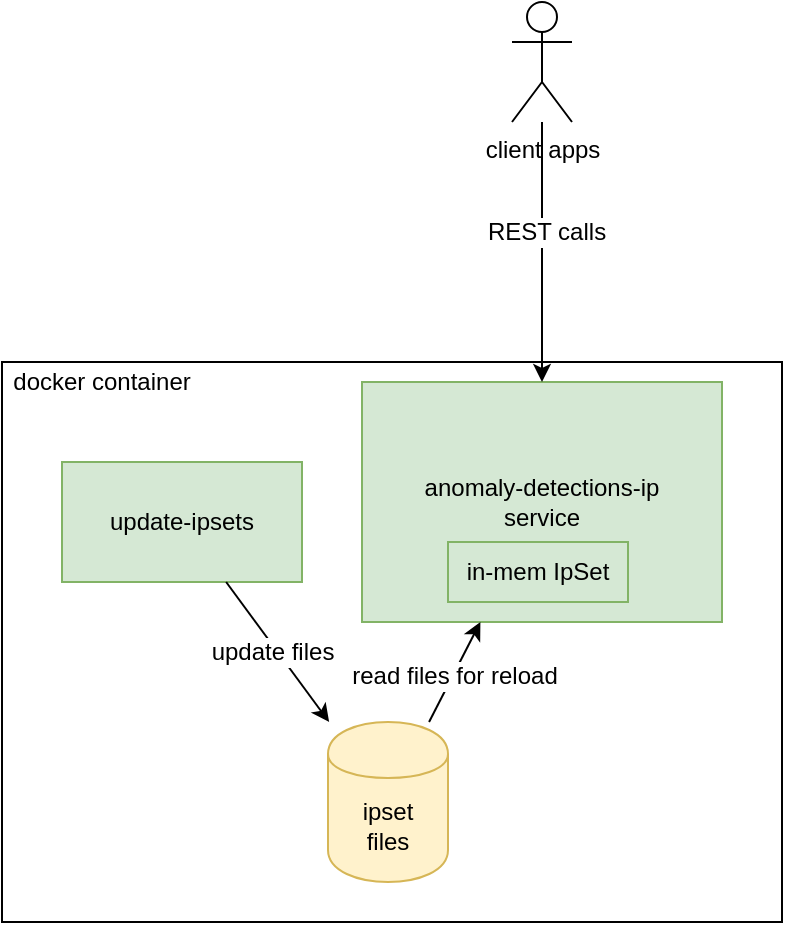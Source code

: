 <mxfile version="12.1.2" type="device" pages="1"><diagram id="s1MT7SttNW-ZMp3HY6S0" name="Page-1"><mxGraphModel dx="1383" dy="821" grid="1" gridSize="10" guides="1" tooltips="1" connect="1" arrows="1" fold="1" page="1" pageScale="1" pageWidth="827" pageHeight="1169" math="0" shadow="0"><root><mxCell id="0"/><mxCell id="1" parent="0"/><mxCell id="sz3P3xk5zZuqEzMzGbym-2" value="" style="rounded=0;whiteSpace=wrap;html=1;" vertex="1" parent="1"><mxGeometry x="190" y="240" width="390" height="280" as="geometry"/></mxCell><mxCell id="sz3P3xk5zZuqEzMzGbym-3" value="&lt;div&gt;ipset&lt;/div&gt;&lt;div&gt;files&lt;br&gt;&lt;/div&gt;" style="shape=cylinder;whiteSpace=wrap;html=1;boundedLbl=1;backgroundOutline=1;fillColor=#fff2cc;strokeColor=#d6b656;" vertex="1" parent="1"><mxGeometry x="353" y="420" width="60" height="80" as="geometry"/></mxCell><mxCell id="sz3P3xk5zZuqEzMzGbym-4" value="update-ipsets" style="rounded=0;whiteSpace=wrap;html=1;fillColor=#d5e8d4;strokeColor=#82b366;" vertex="1" parent="1"><mxGeometry x="220" y="290" width="120" height="60" as="geometry"/></mxCell><mxCell id="sz3P3xk5zZuqEzMzGbym-5" value="&lt;div&gt;anomaly-detections-ip&lt;/div&gt;service" style="rounded=0;whiteSpace=wrap;html=1;fillColor=#d5e8d4;strokeColor=#82b366;" vertex="1" parent="1"><mxGeometry x="370" y="250" width="180" height="120" as="geometry"/></mxCell><mxCell id="sz3P3xk5zZuqEzMzGbym-6" value="" style="endArrow=classic;html=1;" edge="1" parent="1" source="sz3P3xk5zZuqEzMzGbym-4" target="sz3P3xk5zZuqEzMzGbym-3"><mxGeometry width="50" height="50" relative="1" as="geometry"><mxPoint x="190" y="590" as="sourcePoint"/><mxPoint x="240" y="540" as="targetPoint"/></mxGeometry></mxCell><mxCell id="sz3P3xk5zZuqEzMzGbym-12" value="update files" style="text;html=1;resizable=0;points=[];align=center;verticalAlign=middle;labelBackgroundColor=#ffffff;" vertex="1" connectable="0" parent="sz3P3xk5zZuqEzMzGbym-6"><mxGeometry x="-0.071" y="-2" relative="1" as="geometry"><mxPoint y="1" as="offset"/></mxGeometry></mxCell><mxCell id="sz3P3xk5zZuqEzMzGbym-7" value="" style="endArrow=classic;html=1;" edge="1" parent="1" source="sz3P3xk5zZuqEzMzGbym-3" target="sz3P3xk5zZuqEzMzGbym-5"><mxGeometry width="50" height="50" relative="1" as="geometry"><mxPoint x="190" y="590" as="sourcePoint"/><mxPoint x="240" y="540" as="targetPoint"/></mxGeometry></mxCell><mxCell id="sz3P3xk5zZuqEzMzGbym-11" value="read files for reload" style="text;html=1;resizable=0;points=[];align=center;verticalAlign=middle;labelBackgroundColor=#ffffff;" vertex="1" connectable="0" parent="sz3P3xk5zZuqEzMzGbym-7"><mxGeometry x="-0.049" y="-1" relative="1" as="geometry"><mxPoint x="-1" as="offset"/></mxGeometry></mxCell><mxCell id="sz3P3xk5zZuqEzMzGbym-8" value="client apps" style="shape=umlActor;verticalLabelPosition=bottom;labelBackgroundColor=#ffffff;verticalAlign=top;html=1;outlineConnect=0;" vertex="1" parent="1"><mxGeometry x="445" y="60" width="30" height="60" as="geometry"/></mxCell><mxCell id="sz3P3xk5zZuqEzMzGbym-9" value="" style="endArrow=classic;html=1;" edge="1" parent="1" source="sz3P3xk5zZuqEzMzGbym-8" target="sz3P3xk5zZuqEzMzGbym-5"><mxGeometry width="50" height="50" relative="1" as="geometry"><mxPoint x="190" y="590" as="sourcePoint"/><mxPoint x="240" y="540" as="targetPoint"/></mxGeometry></mxCell><mxCell id="sz3P3xk5zZuqEzMzGbym-10" value="REST calls" style="text;html=1;resizable=0;points=[];align=center;verticalAlign=middle;labelBackgroundColor=#ffffff;" vertex="1" connectable="0" parent="sz3P3xk5zZuqEzMzGbym-9"><mxGeometry x="-0.157" y="2" relative="1" as="geometry"><mxPoint as="offset"/></mxGeometry></mxCell><mxCell id="sz3P3xk5zZuqEzMzGbym-14" value="docker container" style="text;html=1;strokeColor=none;fillColor=none;align=center;verticalAlign=middle;whiteSpace=wrap;rounded=0;" vertex="1" parent="1"><mxGeometry x="190" y="240" width="100" height="20" as="geometry"/></mxCell><mxCell id="sz3P3xk5zZuqEzMzGbym-15" value="in-mem IpSet" style="rounded=0;whiteSpace=wrap;html=1;fillColor=#d5e8d4;strokeColor=#82b366;" vertex="1" parent="1"><mxGeometry x="413" y="330" width="90" height="30" as="geometry"/></mxCell></root></mxGraphModel></diagram></mxfile>